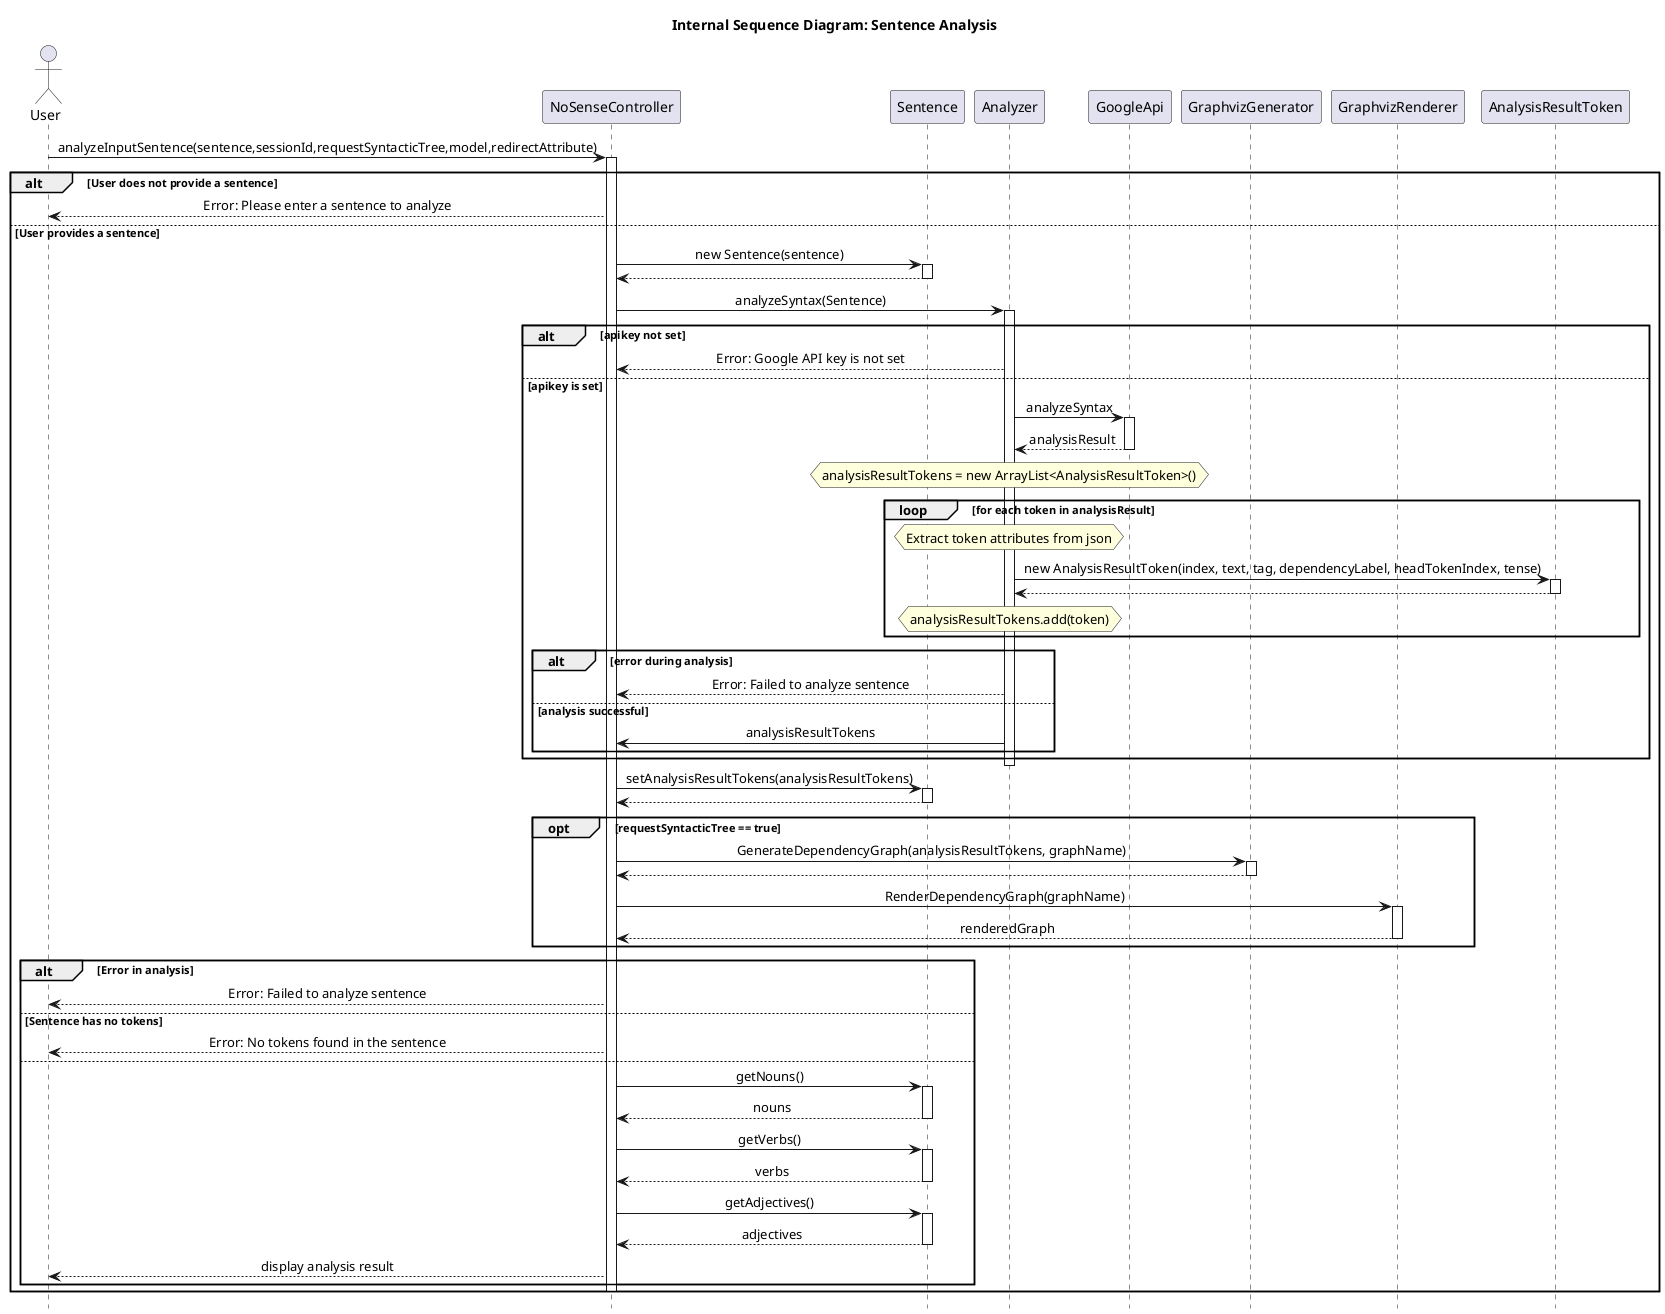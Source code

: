 @startuml InternalSentenceAnalysis
hide footbox
skinparam sequenceMessageAlign center
title Internal Sequence Diagram: Sentence Analysis

actor User
participant NoSenseController
participant Sentence
participant Analyzer
participant GoogleApi
participant GraphvizGenerator
participant GraphvizRenderer
participant AnalysisResultToken
User -> NoSenseController: analyzeInputSentence(sentence,sessionId,requestSyntacticTree,model,redirectAttribute)
activate NoSenseController
alt User does not provide a sentence
    NoSenseController --> User: Error: Please enter a sentence to analyze
else User provides a sentence
    NoSenseController -> Sentence: new Sentence(sentence)
    activate Sentence
    Sentence --> NoSenseController
    deactivate Sentence
    NoSenseController -> Analyzer: analyzeSyntax(Sentence)
    activate Analyzer
    alt apikey not set
        Analyzer --> NoSenseController: Error: Google API key is not set
    else apikey is set
        Analyzer -> GoogleApi: analyzeSyntax
        activate GoogleApi
        GoogleApi --> Analyzer: analysisResult
        deactivate GoogleApi
        hnote over Analyzer: analysisResultTokens = new ArrayList<AnalysisResultToken>()
        loop for each token in analysisResult
            hnote over Analyzer: Extract token attributes from json
            Analyzer -> AnalysisResultToken: new AnalysisResultToken(index, text, tag, dependencyLabel, headTokenIndex, tense)
            activate AnalysisResultToken
            AnalysisResultToken --> Analyzer
            deactivate AnalysisResultToken
            hnote over Analyzer: analysisResultTokens.add(token)
        end
        alt error during analysis
            Analyzer --> NoSenseController: Error: Failed to analyze sentence
        else analysis successful
            Analyzer -> NoSenseController: analysisResultTokens
        end
    end
    deactivate Analyzer
    NoSenseController -> Sentence: setAnalysisResultTokens(analysisResultTokens)
    activate Sentence
    Sentence --> NoSenseController
    deactivate Sentence
    opt requestSyntacticTree == true
        NoSenseController -> GraphvizGenerator: GenerateDependencyGraph(analysisResultTokens, graphName)
        activate GraphvizGenerator
        GraphvizGenerator --> NoSenseController
        deactivate GraphvizGenerator
        NoSenseController -> GraphvizRenderer: RenderDependencyGraph(graphName)
        activate GraphvizRenderer
        GraphvizRenderer --> NoSenseController: renderedGraph
        deactivate GraphvizRenderer
    end
    alt Error in analysis
        NoSenseController --> User: Error: Failed to analyze sentence
    else Sentence has no tokens
        NoSenseController --> User: Error: No tokens found in the sentence
    else
        NoSenseController -> Sentence: getNouns()
        activate Sentence
        Sentence --> NoSenseController: nouns
        deactivate Sentence
        NoSenseController -> Sentence: getVerbs()
        activate Sentence
        Sentence --> NoSenseController: verbs
        deactivate Sentence
        NoSenseController -> Sentence: getAdjectives()
        activate Sentence
        Sentence --> NoSenseController: adjectives
        deactivate Sentence
        NoSenseController --> User: display analysis result
    end
    deactivate NoSenseController
end



@enduml